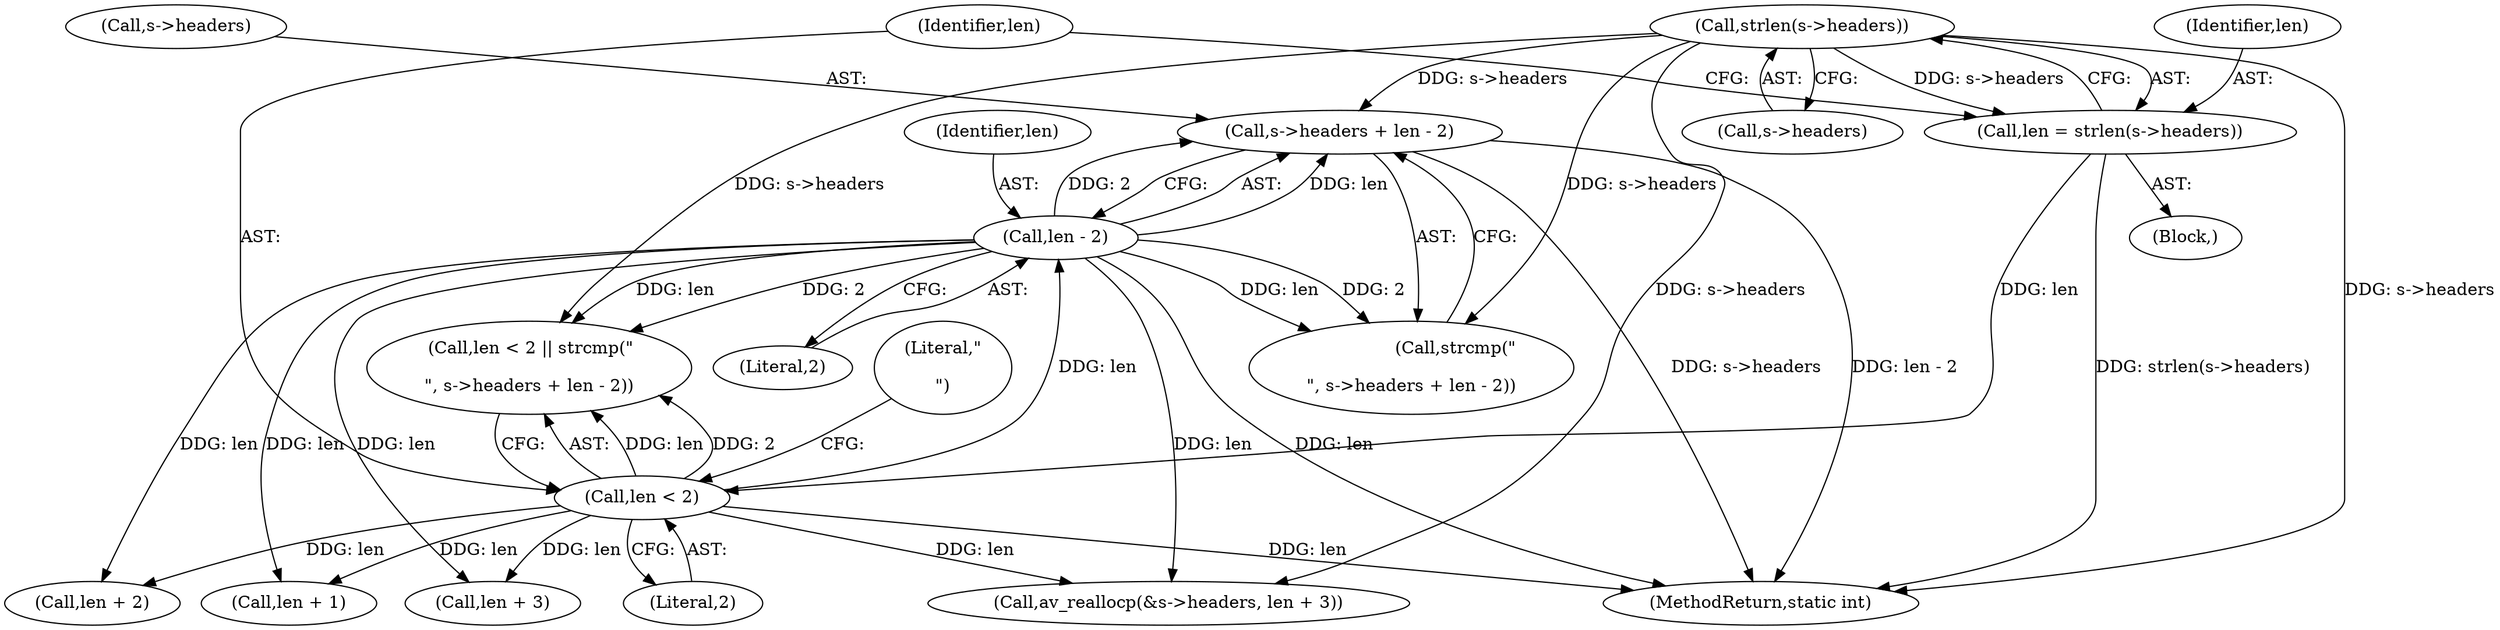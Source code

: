 digraph "0_FFmpeg_2a05c8f813de6f2278827734bf8102291e7484aa_1@pointer" {
"1000179" [label="(Call,s->headers + len - 2)"];
"1000168" [label="(Call,strlen(s->headers))"];
"1000183" [label="(Call,len - 2)"];
"1000174" [label="(Call,len < 2)"];
"1000166" [label="(Call,len = strlen(s->headers))"];
"1000175" [label="(Identifier,len)"];
"1000259" [label="(MethodReturn,static int)"];
"1000228" [label="(Call,len + 2)"];
"1000180" [label="(Call,s->headers)"];
"1000183" [label="(Call,len - 2)"];
"1000168" [label="(Call,strlen(s->headers))"];
"1000173" [label="(Call,len < 2 || strcmp(\"\r\n\", s->headers + len - 2))"];
"1000176" [label="(Literal,2)"];
"1000177" [label="(Call,strcmp(\"\r\n\", s->headers + len - 2))"];
"1000164" [label="(Block,)"];
"1000219" [label="(Call,len + 1)"];
"1000169" [label="(Call,s->headers)"];
"1000174" [label="(Call,len < 2)"];
"1000185" [label="(Literal,2)"];
"1000198" [label="(Call,len + 3)"];
"1000184" [label="(Identifier,len)"];
"1000193" [label="(Call,av_reallocp(&s->headers, len + 3))"];
"1000178" [label="(Literal,\"\r\n\")"];
"1000167" [label="(Identifier,len)"];
"1000166" [label="(Call,len = strlen(s->headers))"];
"1000179" [label="(Call,s->headers + len - 2)"];
"1000179" -> "1000177"  [label="AST: "];
"1000179" -> "1000183"  [label="CFG: "];
"1000180" -> "1000179"  [label="AST: "];
"1000183" -> "1000179"  [label="AST: "];
"1000177" -> "1000179"  [label="CFG: "];
"1000179" -> "1000259"  [label="DDG: len - 2"];
"1000179" -> "1000259"  [label="DDG: s->headers"];
"1000168" -> "1000179"  [label="DDG: s->headers"];
"1000183" -> "1000179"  [label="DDG: len"];
"1000183" -> "1000179"  [label="DDG: 2"];
"1000168" -> "1000166"  [label="AST: "];
"1000168" -> "1000169"  [label="CFG: "];
"1000169" -> "1000168"  [label="AST: "];
"1000166" -> "1000168"  [label="CFG: "];
"1000168" -> "1000259"  [label="DDG: s->headers"];
"1000168" -> "1000166"  [label="DDG: s->headers"];
"1000168" -> "1000173"  [label="DDG: s->headers"];
"1000168" -> "1000177"  [label="DDG: s->headers"];
"1000168" -> "1000193"  [label="DDG: s->headers"];
"1000183" -> "1000185"  [label="CFG: "];
"1000184" -> "1000183"  [label="AST: "];
"1000185" -> "1000183"  [label="AST: "];
"1000183" -> "1000259"  [label="DDG: len"];
"1000183" -> "1000173"  [label="DDG: len"];
"1000183" -> "1000173"  [label="DDG: 2"];
"1000183" -> "1000177"  [label="DDG: len"];
"1000183" -> "1000177"  [label="DDG: 2"];
"1000174" -> "1000183"  [label="DDG: len"];
"1000183" -> "1000193"  [label="DDG: len"];
"1000183" -> "1000198"  [label="DDG: len"];
"1000183" -> "1000219"  [label="DDG: len"];
"1000183" -> "1000228"  [label="DDG: len"];
"1000174" -> "1000173"  [label="AST: "];
"1000174" -> "1000176"  [label="CFG: "];
"1000175" -> "1000174"  [label="AST: "];
"1000176" -> "1000174"  [label="AST: "];
"1000178" -> "1000174"  [label="CFG: "];
"1000173" -> "1000174"  [label="CFG: "];
"1000174" -> "1000259"  [label="DDG: len"];
"1000174" -> "1000173"  [label="DDG: len"];
"1000174" -> "1000173"  [label="DDG: 2"];
"1000166" -> "1000174"  [label="DDG: len"];
"1000174" -> "1000193"  [label="DDG: len"];
"1000174" -> "1000198"  [label="DDG: len"];
"1000174" -> "1000219"  [label="DDG: len"];
"1000174" -> "1000228"  [label="DDG: len"];
"1000166" -> "1000164"  [label="AST: "];
"1000167" -> "1000166"  [label="AST: "];
"1000175" -> "1000166"  [label="CFG: "];
"1000166" -> "1000259"  [label="DDG: strlen(s->headers)"];
}
